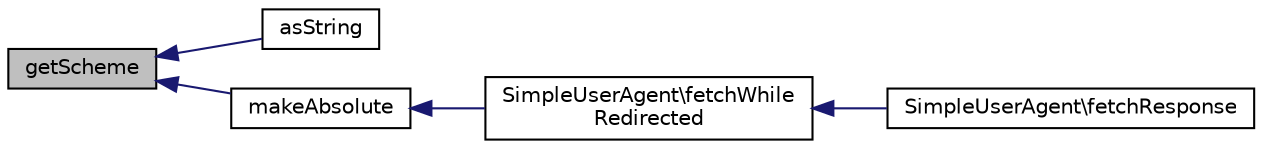 digraph "getScheme"
{
  edge [fontname="Helvetica",fontsize="10",labelfontname="Helvetica",labelfontsize="10"];
  node [fontname="Helvetica",fontsize="10",shape=record];
  rankdir="LR";
  Node1 [label="getScheme",height=0.2,width=0.4,color="black", fillcolor="grey75", style="filled" fontcolor="black"];
  Node1 -> Node2 [dir="back",color="midnightblue",fontsize="10",style="solid",fontname="Helvetica"];
  Node2 [label="asString",height=0.2,width=0.4,color="black", fillcolor="white", style="filled",URL="$class_simple_url.html#aa1a17ab79247b7e7d740bb55e13cab14"];
  Node1 -> Node3 [dir="back",color="midnightblue",fontsize="10",style="solid",fontname="Helvetica"];
  Node3 [label="makeAbsolute",height=0.2,width=0.4,color="black", fillcolor="white", style="filled",URL="$class_simple_url.html#ac47561c4b2f7445f7d2038d0aa5a841c"];
  Node3 -> Node4 [dir="back",color="midnightblue",fontsize="10",style="solid",fontname="Helvetica"];
  Node4 [label="SimpleUserAgent\\fetchWhile\lRedirected",height=0.2,width=0.4,color="black", fillcolor="white", style="filled",URL="$class_simple_user_agent.html#aaf48fd0453fb5254b4f425e3ac4dfa3c"];
  Node4 -> Node5 [dir="back",color="midnightblue",fontsize="10",style="solid",fontname="Helvetica"];
  Node5 [label="SimpleUserAgent\\fetchResponse",height=0.2,width=0.4,color="black", fillcolor="white", style="filled",URL="$class_simple_user_agent.html#a429533e5f8f706041f3956898f08e037"];
}
